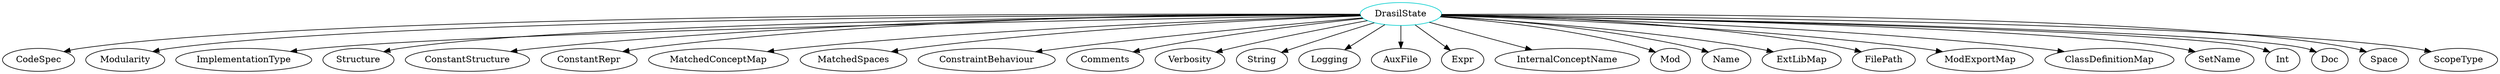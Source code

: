 digraph drasilstate{
DrasilState	[shape=oval, color=cyan3, label="DrasilState"];
DrasilState -> CodeSpec;
DrasilState -> Modularity;
DrasilState -> ImplementationType;
DrasilState -> Structure;
DrasilState -> ConstantStructure;
DrasilState -> ConstantRepr;
DrasilState -> MatchedConceptMap;
DrasilState -> MatchedSpaces;
DrasilState -> ConstraintBehaviour;
DrasilState -> Comments;
DrasilState -> Verbosity;
DrasilState -> String;
DrasilState -> Logging;
DrasilState -> AuxFile;
DrasilState -> Expr;
DrasilState -> InternalConceptName;
DrasilState -> Mod;
DrasilState -> Name;
DrasilState -> ExtLibMap;
DrasilState -> FilePath;
DrasilState -> ModExportMap;
DrasilState -> ClassDefinitionMap;
DrasilState -> SetName;
DrasilState -> Int;
DrasilState -> Doc;
DrasilState -> Space;
DrasilState -> ScopeType;
}
